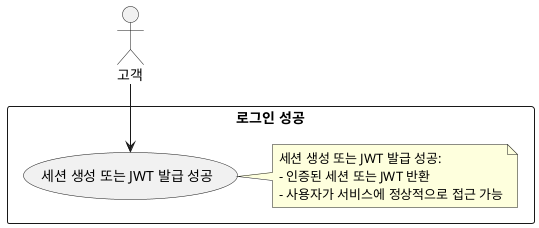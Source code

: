@startuml
actor "고객" as Customer

rectangle "로그인 성공" {
  usecase "세션 생성 또는 JWT 발급 성공" as UC2_1_success
  note right
  세션 생성 또는 JWT 발급 성공:
  - 인증된 세션 또는 JWT 반환
  - 사용자가 서비스에 정상적으로 접근 가능
  end note
}

Customer --> UC2_1_success
@enduml
